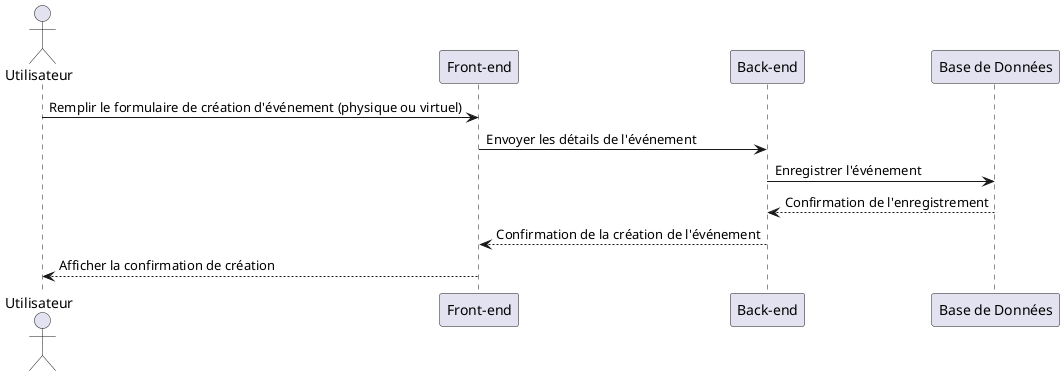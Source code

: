 @startuml
actor Utilisateur
participant "Front-end" as FE
participant "Back-end" as BE
participant "Base de Données" as DB

Utilisateur -> FE: Remplir le formulaire de création d'événement (physique ou virtuel)
FE -> BE: Envoyer les détails de l'événement
BE -> DB: Enregistrer l'événement
DB --> BE: Confirmation de l'enregistrement
BE --> FE: Confirmation de la création de l'événement
FE --> Utilisateur: Afficher la confirmation de création

@enduml
